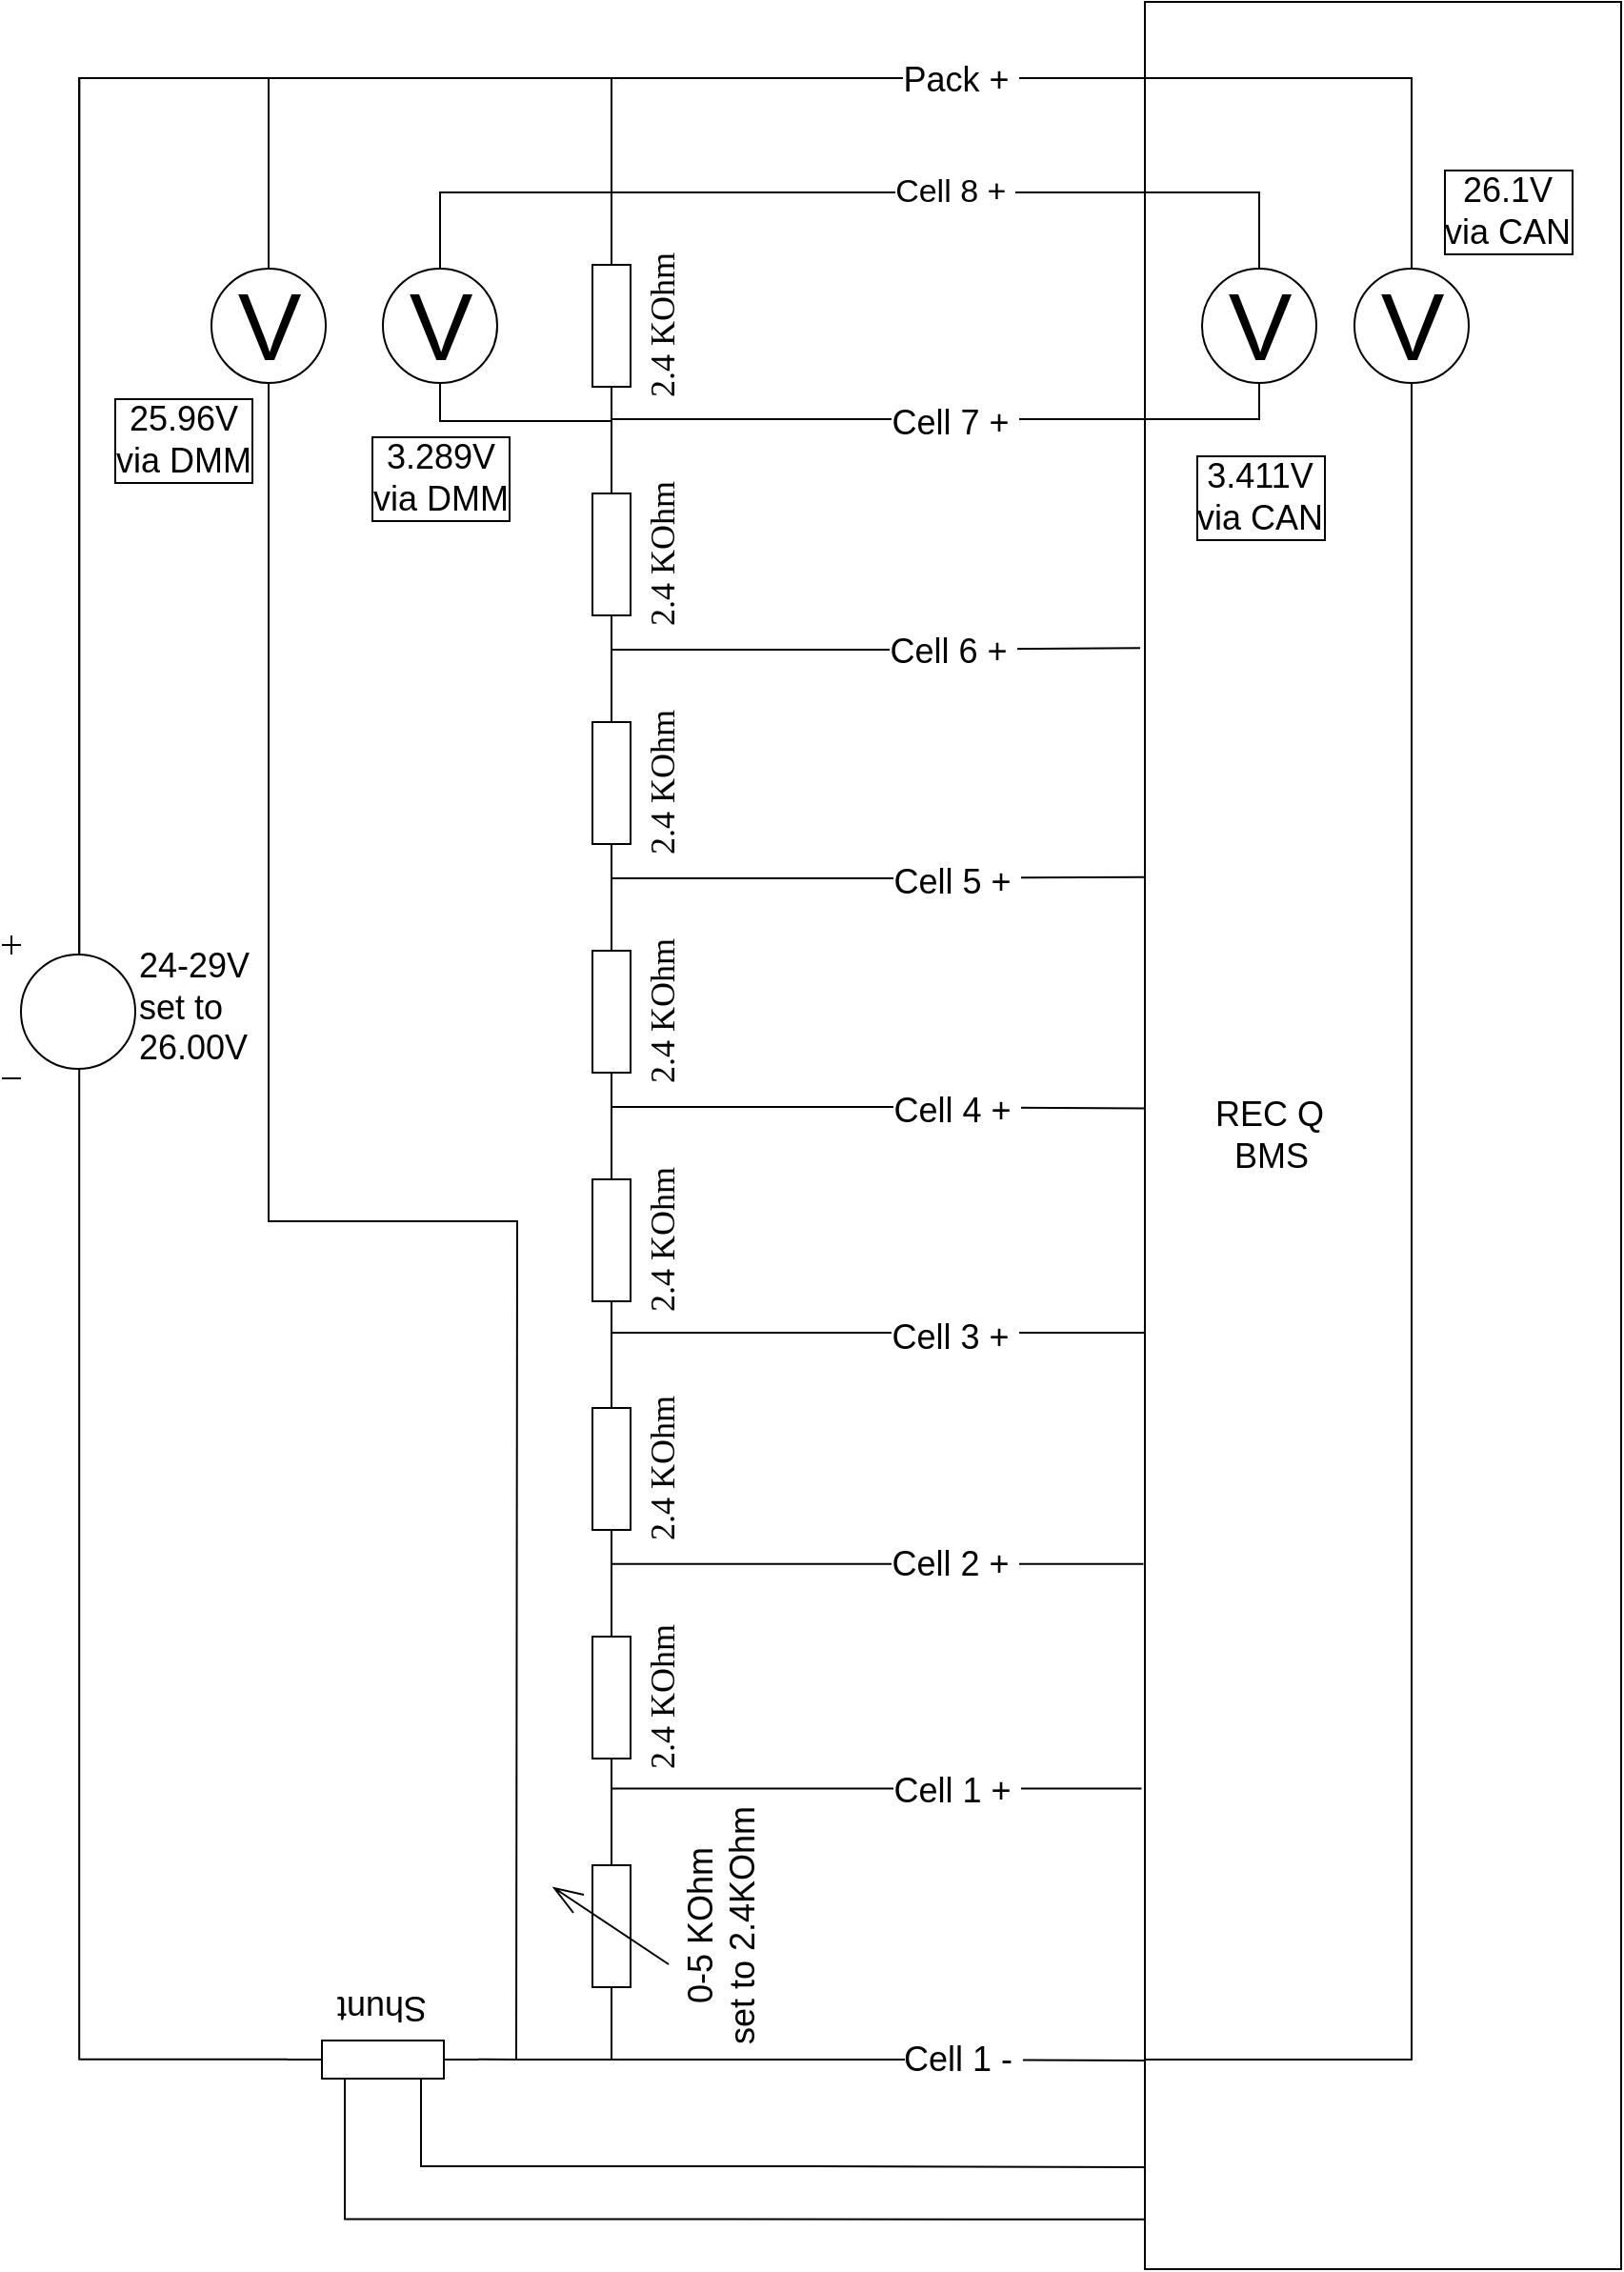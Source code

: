 <mxfile version="14.5.1" type="device"><diagram name="Page-1" id="16e2658f-23c8-b752-8be9-c03fbebb8bbe"><mxGraphModel dx="3120" dy="2600" grid="1" gridSize="10" guides="1" tooltips="1" connect="1" arrows="1" fold="1" page="1" pageScale="1" pageWidth="1100" pageHeight="850" background="#ffffff" math="0" shadow="0"><root><mxCell id="0"/><mxCell id="1" parent="0"/><mxCell id="kYK6ZeFYi4A2tW_igK8S-17" style="edgeStyle=orthogonalEdgeStyle;rounded=0;orthogonalLoop=1;jettySize=auto;html=1;exitX=1;exitY=0.5;exitDx=0;exitDy=0;exitPerimeter=0;endArrow=none;endFill=0;entryX=0.58;entryY=0.135;entryDx=0;entryDy=0;entryPerimeter=0;" parent="1" source="kYK6ZeFYi4A2tW_igK8S-1" target="SUOKf8Yz4wnTpY1hzGTH-1" edge="1"><mxGeometry relative="1" as="geometry"><Array as="points"><mxPoint x="400" y="40"/><mxPoint x="121" y="40"/></Array><mxPoint x="120" y="500" as="targetPoint"/></mxGeometry></mxCell><mxCell id="kYK6ZeFYi4A2tW_igK8S-19" style="edgeStyle=orthogonalEdgeStyle;rounded=0;orthogonalLoop=1;jettySize=auto;html=1;exitX=1;exitY=0.5;exitDx=0;exitDy=0;exitPerimeter=0;entryX=0;entryY=0.084;entryDx=0;entryDy=0;entryPerimeter=0;endArrow=none;endFill=0;" parent="1" source="kYK6ZeFYi4A2tW_igK8S-1" target="kYK6ZeFYi4A2tW_igK8S-15" edge="1"><mxGeometry relative="1" as="geometry"/></mxCell><mxCell id="kYK6ZeFYi4A2tW_igK8S-43" value="Cell 8 +&amp;nbsp;" style="edgeLabel;html=1;align=center;verticalAlign=middle;resizable=0;points=[];fontSize=17;" parent="kYK6ZeFYi4A2tW_igK8S-19" vertex="1" connectable="0"><mxGeometry x="0.333" relative="1" as="geometry"><mxPoint as="offset"/></mxGeometry></mxCell><mxCell id="kYK6ZeFYi4A2tW_igK8S-1" value="&lt;font style=&quot;font-size: 18px&quot;&gt;2.4 KOhm&lt;/font&gt;" style="verticalLabelPosition=bottom;shadow=0;dashed=0;align=center;html=1;verticalAlign=top;strokeWidth=1;shape=mxgraph.electrical.resistors.resistor_1;rounded=1;comic=0;labelBackgroundColor=none;fontFamily=Verdana;fontSize=12;rotation=-90;" parent="1" vertex="1"><mxGeometry x="350" y="160" width="100" height="20" as="geometry"/></mxCell><mxCell id="kYK6ZeFYi4A2tW_igK8S-20" style="edgeStyle=orthogonalEdgeStyle;rounded=0;orthogonalLoop=1;jettySize=auto;html=1;exitX=1;exitY=0.5;exitDx=0;exitDy=0;exitPerimeter=0;entryX=0;entryY=0.184;entryDx=0;entryDy=0;entryPerimeter=0;endArrow=none;endFill=0;" parent="1" source="kYK6ZeFYi4A2tW_igK8S-4" target="kYK6ZeFYi4A2tW_igK8S-15" edge="1"><mxGeometry relative="1" as="geometry"><Array as="points"><mxPoint x="400" y="219"/></Array></mxGeometry></mxCell><mxCell id="kYK6ZeFYi4A2tW_igK8S-42" value="Cell 7 +&amp;nbsp;" style="edgeLabel;html=1;align=center;verticalAlign=middle;resizable=0;points=[];fontSize=18;" parent="kYK6ZeFYi4A2tW_igK8S-20" vertex="1" connectable="0"><mxGeometry x="0.336" y="-2" relative="1" as="geometry"><mxPoint as="offset"/></mxGeometry></mxCell><mxCell id="kYK6ZeFYi4A2tW_igK8S-4" value="&lt;font style=&quot;font-size: 18px&quot;&gt;2.4 KOhm&lt;/font&gt;" style="verticalLabelPosition=bottom;shadow=0;dashed=0;align=center;html=1;verticalAlign=top;strokeWidth=1;shape=mxgraph.electrical.resistors.resistor_1;rounded=1;comic=0;labelBackgroundColor=none;fontFamily=Verdana;fontSize=12;rotation=-90;" parent="1" vertex="1"><mxGeometry x="350" y="280" width="100" height="20" as="geometry"/></mxCell><mxCell id="kYK6ZeFYi4A2tW_igK8S-22" style="edgeStyle=orthogonalEdgeStyle;rounded=0;orthogonalLoop=1;jettySize=auto;html=1;exitX=1;exitY=0.5;exitDx=0;exitDy=0;exitPerimeter=0;entryX=-0.01;entryY=0.285;entryDx=0;entryDy=0;entryPerimeter=0;endArrow=none;endFill=0;" parent="1" source="kYK6ZeFYi4A2tW_igK8S-5" target="kYK6ZeFYi4A2tW_igK8S-15" edge="1"><mxGeometry relative="1" as="geometry"/></mxCell><mxCell id="kYK6ZeFYi4A2tW_igK8S-41" value="Cell 6 +&amp;nbsp;" style="edgeLabel;html=1;align=center;verticalAlign=middle;resizable=0;points=[];fontSize=18;" parent="kYK6ZeFYi4A2tW_igK8S-22" vertex="1" connectable="0"><mxGeometry x="0.346" y="-2" relative="1" as="geometry"><mxPoint x="-1" as="offset"/></mxGeometry></mxCell><mxCell id="kYK6ZeFYi4A2tW_igK8S-5" value="&lt;font style=&quot;font-size: 18px&quot;&gt;2.4 KOhm&lt;/font&gt;" style="verticalLabelPosition=bottom;shadow=0;dashed=0;align=center;html=1;verticalAlign=top;strokeWidth=1;shape=mxgraph.electrical.resistors.resistor_1;rounded=1;comic=0;labelBackgroundColor=none;fontFamily=Verdana;fontSize=12;rotation=-90;" parent="1" vertex="1"><mxGeometry x="350" y="400" width="100" height="20" as="geometry"/></mxCell><mxCell id="kYK6ZeFYi4A2tW_igK8S-23" style="edgeStyle=orthogonalEdgeStyle;rounded=0;orthogonalLoop=1;jettySize=auto;html=1;exitX=1;exitY=0.5;exitDx=0;exitDy=0;exitPerimeter=0;entryX=0;entryY=0.386;entryDx=0;entryDy=0;entryPerimeter=0;endArrow=none;endFill=0;" parent="1" source="kYK6ZeFYi4A2tW_igK8S-6" target="kYK6ZeFYi4A2tW_igK8S-15" edge="1"><mxGeometry relative="1" as="geometry"/></mxCell><mxCell id="kYK6ZeFYi4A2tW_igK8S-40" value="Cell 5 +&amp;nbsp;" style="edgeLabel;html=1;align=center;verticalAlign=middle;resizable=0;points=[];fontSize=18;" parent="kYK6ZeFYi4A2tW_igK8S-23" vertex="1" connectable="0"><mxGeometry x="0.335" y="-2" relative="1" as="geometry"><mxPoint x="1" as="offset"/></mxGeometry></mxCell><mxCell id="kYK6ZeFYi4A2tW_igK8S-6" value="&lt;font style=&quot;font-size: 18px&quot;&gt;2.4 KOhm&lt;/font&gt;" style="verticalLabelPosition=bottom;shadow=0;dashed=0;align=center;html=1;verticalAlign=top;strokeWidth=1;shape=mxgraph.electrical.resistors.resistor_1;rounded=1;comic=0;labelBackgroundColor=none;fontFamily=Verdana;fontSize=12;rotation=-90;" parent="1" vertex="1"><mxGeometry x="350" y="520" width="100" height="20" as="geometry"/></mxCell><mxCell id="kYK6ZeFYi4A2tW_igK8S-24" style="edgeStyle=orthogonalEdgeStyle;rounded=0;orthogonalLoop=1;jettySize=auto;html=1;exitX=1;exitY=0.5;exitDx=0;exitDy=0;exitPerimeter=0;entryX=0;entryY=0.488;entryDx=0;entryDy=0;entryPerimeter=0;endArrow=none;endFill=0;" parent="1" source="kYK6ZeFYi4A2tW_igK8S-7" target="kYK6ZeFYi4A2tW_igK8S-15" edge="1"><mxGeometry relative="1" as="geometry"/></mxCell><mxCell id="kYK6ZeFYi4A2tW_igK8S-39" value="Cell 4 +&amp;nbsp;" style="edgeLabel;html=1;align=center;verticalAlign=middle;resizable=0;points=[];fontSize=18;" parent="kYK6ZeFYi4A2tW_igK8S-24" vertex="1" connectable="0"><mxGeometry x="0.335" y="-1" relative="1" as="geometry"><mxPoint x="1" as="offset"/></mxGeometry></mxCell><mxCell id="kYK6ZeFYi4A2tW_igK8S-7" value="&lt;font style=&quot;font-size: 18px&quot;&gt;2.4 KOhm&lt;/font&gt;" style="verticalLabelPosition=bottom;shadow=0;dashed=0;align=center;html=1;verticalAlign=top;strokeWidth=1;shape=mxgraph.electrical.resistors.resistor_1;rounded=1;comic=0;labelBackgroundColor=none;fontFamily=Verdana;fontSize=12;rotation=-90;" parent="1" vertex="1"><mxGeometry x="350" y="640" width="100" height="20" as="geometry"/></mxCell><mxCell id="kYK6ZeFYi4A2tW_igK8S-25" style="edgeStyle=orthogonalEdgeStyle;rounded=0;orthogonalLoop=1;jettySize=auto;html=1;exitX=1;exitY=0.5;exitDx=0;exitDy=0;exitPerimeter=0;entryX=0;entryY=0.587;entryDx=0;entryDy=0;entryPerimeter=0;endArrow=none;endFill=0;" parent="1" source="kYK6ZeFYi4A2tW_igK8S-8" target="kYK6ZeFYi4A2tW_igK8S-15" edge="1"><mxGeometry relative="1" as="geometry"/></mxCell><mxCell id="kYK6ZeFYi4A2tW_igK8S-38" value="Cell 3 +&amp;nbsp;" style="edgeLabel;html=1;align=center;verticalAlign=middle;resizable=0;points=[];fontSize=18;" parent="kYK6ZeFYi4A2tW_igK8S-25" vertex="1" connectable="0"><mxGeometry x="0.337" y="-2" relative="1" as="geometry"><mxPoint as="offset"/></mxGeometry></mxCell><mxCell id="kYK6ZeFYi4A2tW_igK8S-8" value="&lt;font style=&quot;font-size: 18px&quot;&gt;2.4 KOhm&lt;/font&gt;" style="verticalLabelPosition=bottom;shadow=0;dashed=0;align=center;html=1;verticalAlign=top;strokeWidth=1;shape=mxgraph.electrical.resistors.resistor_1;rounded=1;comic=0;labelBackgroundColor=none;fontFamily=Verdana;fontSize=12;rotation=-90;" parent="1" vertex="1"><mxGeometry x="350" y="760" width="100" height="20" as="geometry"/></mxCell><mxCell id="kYK6ZeFYi4A2tW_igK8S-26" style="edgeStyle=orthogonalEdgeStyle;rounded=0;orthogonalLoop=1;jettySize=auto;html=1;exitX=1;exitY=0.5;exitDx=0;exitDy=0;exitPerimeter=0;entryX=-0.003;entryY=0.689;entryDx=0;entryDy=0;entryPerimeter=0;endArrow=none;endFill=0;" parent="1" source="kYK6ZeFYi4A2tW_igK8S-9" target="kYK6ZeFYi4A2tW_igK8S-15" edge="1"><mxGeometry relative="1" as="geometry"/></mxCell><mxCell id="kYK6ZeFYi4A2tW_igK8S-37" value="Cell 2 +&amp;nbsp;" style="edgeLabel;html=1;align=center;verticalAlign=middle;resizable=0;points=[];fontSize=18;" parent="kYK6ZeFYi4A2tW_igK8S-26" vertex="1" connectable="0"><mxGeometry x="0.337" relative="1" as="geometry"><mxPoint as="offset"/></mxGeometry></mxCell><mxCell id="kYK6ZeFYi4A2tW_igK8S-9" value="&lt;font style=&quot;font-size: 18px&quot;&gt;2.4 KOhm&lt;/font&gt;" style="verticalLabelPosition=bottom;shadow=0;dashed=0;align=center;html=1;verticalAlign=top;strokeWidth=1;shape=mxgraph.electrical.resistors.resistor_1;rounded=1;comic=0;labelBackgroundColor=none;fontFamily=Verdana;fontSize=12;rotation=-90;" parent="1" vertex="1"><mxGeometry x="350" y="880" width="100" height="20" as="geometry"/></mxCell><mxCell id="kYK6ZeFYi4A2tW_igK8S-27" style="edgeStyle=orthogonalEdgeStyle;rounded=0;orthogonalLoop=1;jettySize=auto;html=1;exitX=1;exitY=0.5;exitDx=0;exitDy=0;exitPerimeter=0;entryX=-0.007;entryY=0.788;entryDx=0;entryDy=0;entryPerimeter=0;endArrow=none;endFill=0;" parent="1" source="kYK6ZeFYi4A2tW_igK8S-11" target="kYK6ZeFYi4A2tW_igK8S-15" edge="1"><mxGeometry relative="1" as="geometry"/></mxCell><mxCell id="kYK6ZeFYi4A2tW_igK8S-36" value="Cell 1 +&amp;nbsp;" style="edgeLabel;html=1;align=center;verticalAlign=middle;resizable=0;points=[];fontSize=18;" parent="kYK6ZeFYi4A2tW_igK8S-27" vertex="1" connectable="0"><mxGeometry x="0.356" y="-1" relative="1" as="geometry"><mxPoint x="-1" as="offset"/></mxGeometry></mxCell><mxCell id="kYK6ZeFYi4A2tW_igK8S-28" style="edgeStyle=orthogonalEdgeStyle;rounded=0;orthogonalLoop=1;jettySize=auto;html=1;exitX=0;exitY=0.5;exitDx=0;exitDy=0;exitPerimeter=0;entryX=0;entryY=0.78;entryDx=0;entryDy=0;entryPerimeter=0;endArrow=none;endFill=0;" parent="1" source="kYK6ZeFYi4A2tW_igK8S-11" target="kYK6ZeFYi4A2tW_igK8S-14" edge="1"><mxGeometry relative="1" as="geometry"/></mxCell><mxCell id="kYK6ZeFYi4A2tW_igK8S-29" style="edgeStyle=orthogonalEdgeStyle;rounded=0;orthogonalLoop=1;jettySize=auto;html=1;exitX=0;exitY=0.5;exitDx=0;exitDy=0;exitPerimeter=0;entryX=0;entryY=0.908;entryDx=0;entryDy=0;entryPerimeter=0;endArrow=none;endFill=0;" parent="1" source="kYK6ZeFYi4A2tW_igK8S-11" target="kYK6ZeFYi4A2tW_igK8S-15" edge="1"><mxGeometry relative="1" as="geometry"/></mxCell><mxCell id="kYK6ZeFYi4A2tW_igK8S-35" value="Cell 1 -&amp;nbsp;" style="edgeLabel;html=1;align=center;verticalAlign=middle;resizable=0;points=[];fontSize=18;" parent="kYK6ZeFYi4A2tW_igK8S-29" vertex="1" connectable="0"><mxGeometry x="0.354" y="1" relative="1" as="geometry"><mxPoint x="1" as="offset"/></mxGeometry></mxCell><mxCell id="kYK6ZeFYi4A2tW_igK8S-11" value="&lt;font style=&quot;font-size: 18px&quot;&gt;0-5 KOhm&lt;br&gt;set to 2.4KOhm&lt;/font&gt;" style="pointerEvents=1;verticalLabelPosition=bottom;shadow=0;dashed=0;align=center;html=1;verticalAlign=top;shape=mxgraph.electrical.resistors.variable_resistor_1;rotation=-90;" parent="1" vertex="1"><mxGeometry x="350" y="980" width="100" height="60" as="geometry"/></mxCell><mxCell id="kYK6ZeFYi4A2tW_igK8S-18" style="edgeStyle=orthogonalEdgeStyle;rounded=0;orthogonalLoop=1;jettySize=auto;html=1;exitX=0.58;exitY=0.135;exitDx=0;exitDy=0;entryX=0.002;entryY=0.171;entryDx=0;entryDy=0;entryPerimeter=0;endArrow=none;endFill=0;exitPerimeter=0;" parent="1" source="SUOKf8Yz4wnTpY1hzGTH-1" target="kYK6ZeFYi4A2tW_igK8S-15" edge="1"><mxGeometry relative="1" as="geometry"><Array as="points"><mxPoint x="121" y="40"/><mxPoint x="681" y="40"/></Array><mxPoint x="120" y="500" as="sourcePoint"/></mxGeometry></mxCell><mxCell id="kYK6ZeFYi4A2tW_igK8S-33" value="Pack +&amp;nbsp;" style="edgeLabel;html=1;align=center;verticalAlign=middle;resizable=0;points=[];fontSize=18;" parent="kYK6ZeFYi4A2tW_igK8S-18" vertex="1" connectable="0"><mxGeometry x="0.559" y="-1" relative="1" as="geometry"><mxPoint as="offset"/></mxGeometry></mxCell><mxCell id="kYK6ZeFYi4A2tW_igK8S-30" style="edgeStyle=orthogonalEdgeStyle;rounded=0;orthogonalLoop=1;jettySize=auto;html=1;exitX=0.58;exitY=0.935;exitDx=0;exitDy=0;entryX=1;entryY=0.78;entryDx=0;entryDy=0;entryPerimeter=0;endArrow=none;endFill=0;exitPerimeter=0;" parent="1" source="SUOKf8Yz4wnTpY1hzGTH-1" target="kYK6ZeFYi4A2tW_igK8S-14" edge="1"><mxGeometry relative="1" as="geometry"><mxPoint x="120" y="560" as="sourcePoint"/><Array as="points"><mxPoint x="121" y="1080"/></Array></mxGeometry></mxCell><mxCell id="kYK6ZeFYi4A2tW_igK8S-31" style="edgeStyle=orthogonalEdgeStyle;rounded=0;orthogonalLoop=1;jettySize=auto;html=1;exitX=0.3;exitY=0;exitDx=0;exitDy=0;exitPerimeter=0;entryX=0;entryY=0.955;entryDx=0;entryDy=0;entryPerimeter=0;endArrow=none;endFill=0;" parent="1" source="kYK6ZeFYi4A2tW_igK8S-14" target="kYK6ZeFYi4A2tW_igK8S-15" edge="1"><mxGeometry relative="1" as="geometry"><Array as="points"><mxPoint x="300" y="1136"/><mxPoint x="505" y="1136"/></Array></mxGeometry></mxCell><mxCell id="kYK6ZeFYi4A2tW_igK8S-32" style="edgeStyle=orthogonalEdgeStyle;rounded=0;orthogonalLoop=1;jettySize=auto;html=1;exitX=0.7;exitY=0;exitDx=0;exitDy=0;exitPerimeter=0;entryX=0;entryY=0.978;entryDx=0;entryDy=0;entryPerimeter=0;endArrow=none;endFill=0;" parent="1" source="kYK6ZeFYi4A2tW_igK8S-14" target="kYK6ZeFYi4A2tW_igK8S-15" edge="1"><mxGeometry relative="1" as="geometry"><Array as="points"><mxPoint x="260" y="1164"/></Array></mxGeometry></mxCell><mxCell id="kYK6ZeFYi4A2tW_igK8S-14" value="&lt;font style=&quot;font-size: 18px&quot;&gt;Shunt&lt;/font&gt;" style="pointerEvents=1;verticalLabelPosition=bottom;shadow=0;dashed=0;align=center;html=1;verticalAlign=top;shape=mxgraph.electrical.resistors.resistor,_shunt;rotation=-180;labelPosition=center;" parent="1" vertex="1"><mxGeometry x="230" y="1070" width="100" height="45" as="geometry"/></mxCell><mxCell id="kYK6ZeFYi4A2tW_igK8S-15" value="&lt;font style=&quot;font-size: 18px&quot;&gt;&amp;nbsp; &amp;nbsp; &amp;nbsp; &amp;nbsp;REC Q&lt;br&gt;&amp;nbsp; &amp;nbsp; &amp;nbsp; &amp;nbsp; &amp;nbsp;BMS&lt;/font&gt;" style="rounded=0;whiteSpace=wrap;html=1;align=left;" parent="1" vertex="1"><mxGeometry x="680" width="250" height="1190" as="geometry"/></mxCell><mxCell id="kYK6ZeFYi4A2tW_igK8S-57" style="edgeStyle=orthogonalEdgeStyle;rounded=0;orthogonalLoop=1;jettySize=auto;html=1;exitX=0.5;exitY=1;exitDx=0;exitDy=0;endArrow=none;endFill=0;" parent="1" source="kYK6ZeFYi4A2tW_igK8S-46" edge="1"><mxGeometry relative="1" as="geometry"><mxPoint x="400" y="220" as="targetPoint"/><Array as="points"><mxPoint x="310" y="220"/></Array></mxGeometry></mxCell><mxCell id="kYK6ZeFYi4A2tW_igK8S-58" style="edgeStyle=orthogonalEdgeStyle;rounded=0;orthogonalLoop=1;jettySize=auto;html=1;exitX=0.5;exitY=0;exitDx=0;exitDy=0;endArrow=none;endFill=0;" parent="1" source="kYK6ZeFYi4A2tW_igK8S-46" edge="1"><mxGeometry relative="1" as="geometry"><mxPoint x="400" y="100" as="targetPoint"/><Array as="points"><mxPoint x="310" y="100"/></Array></mxGeometry></mxCell><mxCell id="kYK6ZeFYi4A2tW_igK8S-46" value="V" style="verticalLabelPosition=middle;shadow=0;dashed=0;align=center;html=1;verticalAlign=middle;strokeWidth=1;shape=ellipse;aspect=fixed;fontSize=50;" parent="1" vertex="1"><mxGeometry x="280" y="140" width="60" height="60" as="geometry"/></mxCell><mxCell id="kYK6ZeFYi4A2tW_igK8S-59" style="edgeStyle=orthogonalEdgeStyle;rounded=0;orthogonalLoop=1;jettySize=auto;html=1;exitX=0.5;exitY=0;exitDx=0;exitDy=0;endArrow=none;endFill=0;" parent="1" source="kYK6ZeFYi4A2tW_igK8S-50" edge="1"><mxGeometry relative="1" as="geometry"><mxPoint x="220" y="40" as="targetPoint"/></mxGeometry></mxCell><mxCell id="kYK6ZeFYi4A2tW_igK8S-60" style="edgeStyle=orthogonalEdgeStyle;rounded=0;orthogonalLoop=1;jettySize=auto;html=1;exitX=0.5;exitY=1;exitDx=0;exitDy=0;endArrow=none;endFill=0;" parent="1" source="kYK6ZeFYi4A2tW_igK8S-50" edge="1"><mxGeometry relative="1" as="geometry"><mxPoint x="350" y="1080" as="targetPoint"/></mxGeometry></mxCell><mxCell id="kYK6ZeFYi4A2tW_igK8S-50" value="V" style="verticalLabelPosition=middle;shadow=0;dashed=0;align=center;html=1;verticalAlign=middle;strokeWidth=1;shape=ellipse;aspect=fixed;fontSize=50;" parent="1" vertex="1"><mxGeometry x="190" y="140" width="60" height="60" as="geometry"/></mxCell><mxCell id="kYK6ZeFYi4A2tW_igK8S-53" style="edgeStyle=orthogonalEdgeStyle;rounded=0;orthogonalLoop=1;jettySize=auto;html=1;exitX=0.5;exitY=0;exitDx=0;exitDy=0;endArrow=none;endFill=0;" parent="1" source="kYK6ZeFYi4A2tW_igK8S-51" edge="1"><mxGeometry relative="1" as="geometry"><mxPoint x="670" y="100" as="targetPoint"/><Array as="points"><mxPoint x="740" y="100"/></Array></mxGeometry></mxCell><mxCell id="kYK6ZeFYi4A2tW_igK8S-54" style="edgeStyle=orthogonalEdgeStyle;rounded=0;orthogonalLoop=1;jettySize=auto;html=1;exitX=0.5;exitY=1;exitDx=0;exitDy=0;endArrow=none;endFill=0;entryX=-0.001;entryY=0.184;entryDx=0;entryDy=0;entryPerimeter=0;" parent="1" source="kYK6ZeFYi4A2tW_igK8S-51" target="kYK6ZeFYi4A2tW_igK8S-15" edge="1"><mxGeometry relative="1" as="geometry"><mxPoint x="650" y="240" as="targetPoint"/><Array as="points"><mxPoint x="740" y="219"/></Array></mxGeometry></mxCell><mxCell id="kYK6ZeFYi4A2tW_igK8S-51" value="V" style="verticalLabelPosition=middle;shadow=0;dashed=0;align=center;html=1;verticalAlign=middle;strokeWidth=1;shape=ellipse;aspect=fixed;fontSize=50;" parent="1" vertex="1"><mxGeometry x="710" y="140" width="60" height="60" as="geometry"/></mxCell><mxCell id="kYK6ZeFYi4A2tW_igK8S-55" style="edgeStyle=orthogonalEdgeStyle;rounded=0;orthogonalLoop=1;jettySize=auto;html=1;exitX=0.5;exitY=0;exitDx=0;exitDy=0;endArrow=none;endFill=0;" parent="1" source="kYK6ZeFYi4A2tW_igK8S-52" edge="1"><mxGeometry relative="1" as="geometry"><mxPoint x="660" y="40" as="targetPoint"/><Array as="points"><mxPoint x="820" y="40"/></Array></mxGeometry></mxCell><mxCell id="kYK6ZeFYi4A2tW_igK8S-62" style="edgeStyle=orthogonalEdgeStyle;rounded=0;orthogonalLoop=1;jettySize=auto;html=1;exitX=0.5;exitY=1;exitDx=0;exitDy=0;endArrow=none;endFill=0;" parent="1" source="kYK6ZeFYi4A2tW_igK8S-52" edge="1"><mxGeometry relative="1" as="geometry"><mxPoint x="680" y="1080" as="targetPoint"/><Array as="points"><mxPoint x="820" y="1080"/></Array></mxGeometry></mxCell><mxCell id="kYK6ZeFYi4A2tW_igK8S-52" value="V" style="verticalLabelPosition=middle;shadow=0;dashed=0;align=center;html=1;verticalAlign=middle;strokeWidth=1;shape=ellipse;aspect=fixed;fontSize=50;" parent="1" vertex="1"><mxGeometry x="790" y="140" width="60" height="60" as="geometry"/></mxCell><mxCell id="kYK6ZeFYi4A2tW_igK8S-65" value="&lt;font style=&quot;font-size: 18px&quot;&gt;3.289V&lt;br&gt;via DMM&lt;/font&gt;" style="text;html=1;align=center;verticalAlign=middle;resizable=0;points=[];autosize=1;labelBorderColor=#000000;" parent="1" vertex="1"><mxGeometry x="265" y="230" width="90" height="40" as="geometry"/></mxCell><mxCell id="kYK6ZeFYi4A2tW_igK8S-66" value="&lt;font style=&quot;font-size: 18px&quot;&gt;25.96V&lt;br&gt;via DMM&lt;/font&gt;" style="text;html=1;align=center;verticalAlign=middle;resizable=0;points=[];autosize=1;labelBorderColor=#000000;" parent="1" vertex="1"><mxGeometry x="130" y="210" width="90" height="40" as="geometry"/></mxCell><mxCell id="kYK6ZeFYi4A2tW_igK8S-67" value="&lt;font style=&quot;font-size: 18px&quot;&gt;3.411V&lt;br&gt;via CAN&lt;/font&gt;" style="text;html=1;align=center;verticalAlign=middle;resizable=0;points=[];autosize=1;labelBorderColor=#000000;" parent="1" vertex="1"><mxGeometry x="700" y="240" width="80" height="40" as="geometry"/></mxCell><mxCell id="kYK6ZeFYi4A2tW_igK8S-68" value="&lt;font style=&quot;font-size: 18px&quot;&gt;26.1V&lt;br&gt;via CAN&lt;/font&gt;" style="text;html=1;align=center;verticalAlign=middle;resizable=0;points=[];autosize=1;labelBorderColor=#000000;" parent="1" vertex="1"><mxGeometry x="830" y="90" width="80" height="40" as="geometry"/></mxCell><mxCell id="SUOKf8Yz4wnTpY1hzGTH-1" value="&lt;span style=&quot;font-size: 18px ; text-align: left&quot;&gt;24-29V&lt;/span&gt;&lt;br style=&quot;font-size: 18px ; text-align: left&quot;&gt;&lt;span style=&quot;font-size: 18px ; text-align: left&quot;&gt;set to&lt;/span&gt;&lt;br style=&quot;font-size: 18px ; text-align: left&quot;&gt;&lt;span style=&quot;font-size: 18px ; text-align: left&quot;&gt;26.00V&lt;/span&gt;" style="pointerEvents=1;verticalLabelPosition=middle;shadow=0;dashed=0;align=left;html=1;verticalAlign=middle;shape=mxgraph.electrical.signal_sources.dc_source_1;labelPosition=right;" vertex="1" parent="1"><mxGeometry x="80" y="490" width="70" height="75" as="geometry"/></mxCell></root></mxGraphModel></diagram></mxfile>